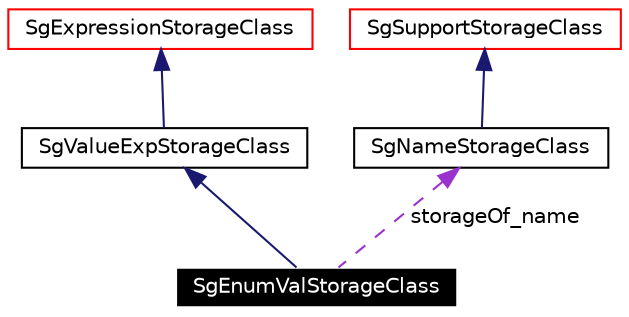 digraph G
{
  edge [fontname="Helvetica",fontsize=10,labelfontname="Helvetica",labelfontsize=10];
  node [fontname="Helvetica",fontsize=10,shape=record];
  Node1 [label="SgEnumValStorageClass",height=0.2,width=0.4,color="white", fillcolor="black", style="filled" fontcolor="white"];
  Node2 -> Node1 [dir=back,color="midnightblue",fontsize=10,style="solid",fontname="Helvetica"];
  Node2 [label="SgValueExpStorageClass",height=0.2,width=0.4,color="black",URL="$classSgValueExpStorageClass.html"];
  Node3 -> Node2 [dir=back,color="midnightblue",fontsize=10,style="solid",fontname="Helvetica"];
  Node3 [label="SgExpressionStorageClass",height=0.2,width=0.4,color="red",URL="$classSgExpressionStorageClass.html"];
  Node4 -> Node1 [dir=back,color="darkorchid3",fontsize=10,style="dashed",label="storageOf_name",fontname="Helvetica"];
  Node4 [label="SgNameStorageClass",height=0.2,width=0.4,color="black",URL="$classSgNameStorageClass.html"];
  Node5 -> Node4 [dir=back,color="midnightblue",fontsize=10,style="solid",fontname="Helvetica"];
  Node5 [label="SgSupportStorageClass",height=0.2,width=0.4,color="red",URL="$classSgSupportStorageClass.html"];
}
